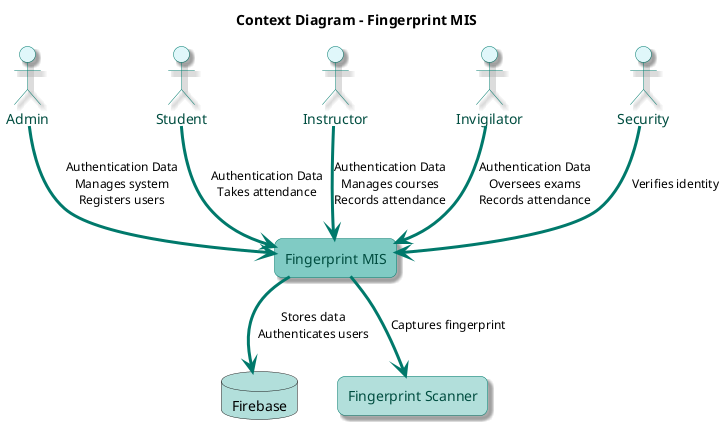 @startuml
skinparam rectangle {
  BackgroundColor #E0F7FA
  BorderColor #00796B
  RoundCorner 15
  Shadowing true
  FontColor #004D40
  FontSize 14
  FontName Arial
}
skinparam actor {
  BackgroundColor #E0F7FA
  BorderColor #00796B
  RoundCorner 15
  Shadowing true
  FontColor #004D40
  FontSize 14
  FontName Arial
}
skinparam arrow {
  Color #00796B
  Thickness 3
  FontSize 12
  FontName Arial
}

title "Context Diagram - Fingerprint MIS"

actor "Admin" as admin
actor "Student" as student
actor "Instructor" as instructor
actor "Invigilator" as invigilator
actor "Security" as security

rectangle "Fingerprint MIS" as system #80CBC4 {
}

database "Firebase" as firebase #B2DFDB
rectangle "Fingerprint Scanner" as scanner #B2DFDB

admin --> system : Authentication Data\nManages system\nRegisters users
student --> system : Authentication Data\nTakes attendance
instructor --> system : Authentication Data\nManages courses\nRecords attendance
invigilator --> system : Authentication Data\nOversees exams\nRecords attendance
security --> system : Verifies identity

system --> firebase : Stores data\nAuthenticates users
system --> scanner : Captures fingerprint

@enduml
